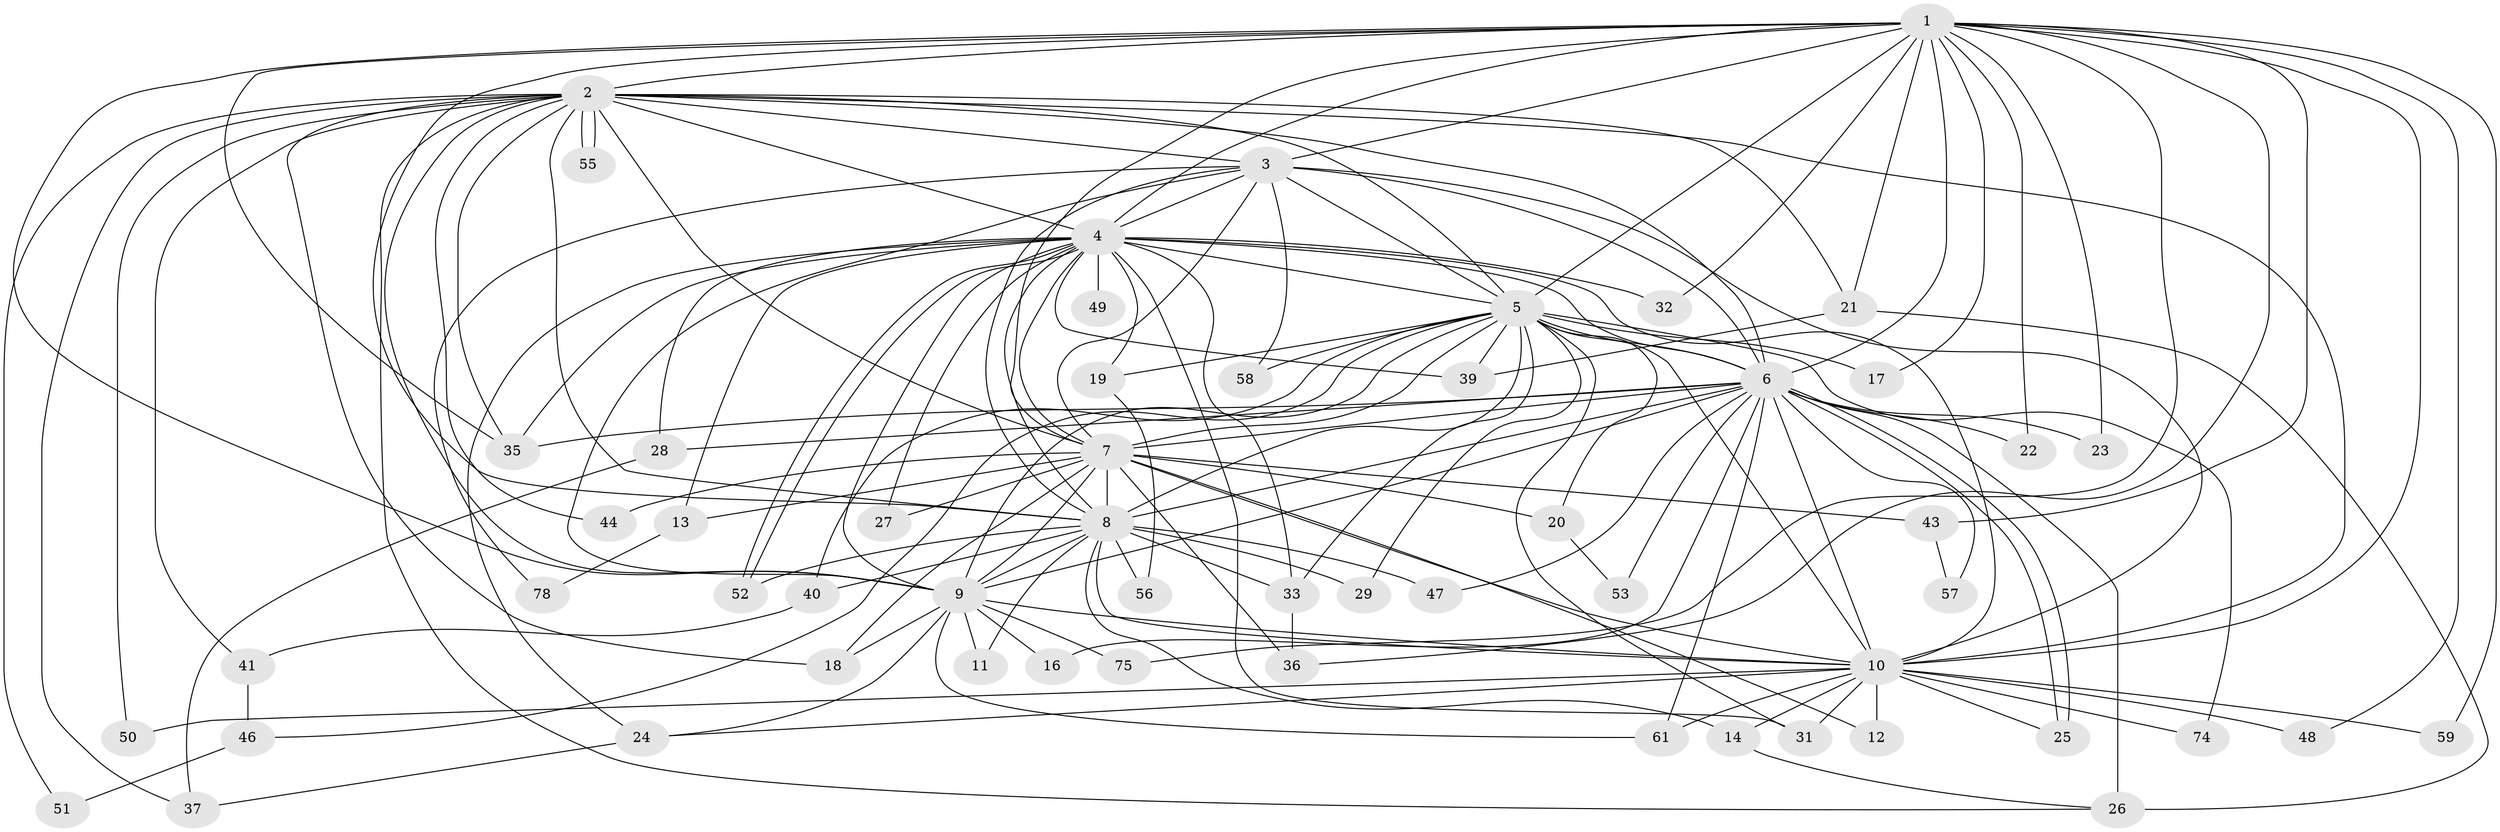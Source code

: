 // original degree distribution, {20: 0.025, 21: 0.025, 11: 0.0125, 23: 0.025, 18: 0.0125, 19: 0.0125, 16: 0.0125, 2: 0.5375, 3: 0.25, 7: 0.0125, 5: 0.0125, 4: 0.0625}
// Generated by graph-tools (version 1.1) at 2025/17/03/04/25 18:17:20]
// undirected, 56 vertices, 150 edges
graph export_dot {
graph [start="1"]
  node [color=gray90,style=filled];
  1;
  2;
  3;
  4 [super="+62+72+80+30+15+34+54"];
  5;
  6;
  7;
  8 [super="+38+70"];
  9;
  10;
  11;
  12;
  13;
  14;
  16;
  17;
  18 [super="+63"];
  19;
  20;
  21;
  22;
  23;
  24;
  25 [super="+45"];
  26 [super="+60+71"];
  27;
  28;
  29;
  31 [super="+73"];
  32 [super="+69"];
  33 [super="+77"];
  35 [super="+67"];
  36;
  37 [super="+42"];
  39 [super="+68+76"];
  40;
  41;
  43;
  44;
  46;
  47;
  48;
  49;
  50;
  51;
  52;
  53;
  55;
  56;
  57;
  58;
  59;
  61 [super="+64"];
  74;
  75;
  78;
  1 -- 2;
  1 -- 3;
  1 -- 4;
  1 -- 5;
  1 -- 6;
  1 -- 7;
  1 -- 8;
  1 -- 9;
  1 -- 10;
  1 -- 17;
  1 -- 21;
  1 -- 22;
  1 -- 23;
  1 -- 32;
  1 -- 35;
  1 -- 36;
  1 -- 43;
  1 -- 48;
  1 -- 59;
  1 -- 75;
  2 -- 3;
  2 -- 4 [weight=2];
  2 -- 5;
  2 -- 6;
  2 -- 7;
  2 -- 8;
  2 -- 9;
  2 -- 10;
  2 -- 18;
  2 -- 21;
  2 -- 26;
  2 -- 35;
  2 -- 41;
  2 -- 44;
  2 -- 50;
  2 -- 51;
  2 -- 55;
  2 -- 55;
  2 -- 37;
  3 -- 4;
  3 -- 5;
  3 -- 6;
  3 -- 7;
  3 -- 8;
  3 -- 9;
  3 -- 10;
  3 -- 58;
  3 -- 78;
  4 -- 5 [weight=2];
  4 -- 6 [weight=2];
  4 -- 7;
  4 -- 8 [weight=2];
  4 -- 9;
  4 -- 10 [weight=2];
  4 -- 13;
  4 -- 19;
  4 -- 32 [weight=2];
  4 -- 52;
  4 -- 52;
  4 -- 39;
  4 -- 31;
  4 -- 49 [weight=2];
  4 -- 35;
  4 -- 27;
  4 -- 28;
  4 -- 24;
  4 -- 33;
  5 -- 6;
  5 -- 7;
  5 -- 8;
  5 -- 9;
  5 -- 10;
  5 -- 17;
  5 -- 19;
  5 -- 20;
  5 -- 29;
  5 -- 31;
  5 -- 33;
  5 -- 39;
  5 -- 40;
  5 -- 46;
  5 -- 58;
  5 -- 74;
  6 -- 7;
  6 -- 8;
  6 -- 9;
  6 -- 10;
  6 -- 16;
  6 -- 22;
  6 -- 23;
  6 -- 25;
  6 -- 25;
  6 -- 26 [weight=2];
  6 -- 28;
  6 -- 47;
  6 -- 53;
  6 -- 57;
  6 -- 35;
  6 -- 61;
  7 -- 8 [weight=2];
  7 -- 9;
  7 -- 10;
  7 -- 12;
  7 -- 13;
  7 -- 20;
  7 -- 27;
  7 -- 36;
  7 -- 43;
  7 -- 44;
  7 -- 18;
  8 -- 9 [weight=2];
  8 -- 10;
  8 -- 11;
  8 -- 14;
  8 -- 29;
  8 -- 33;
  8 -- 40;
  8 -- 47;
  8 -- 56;
  8 -- 52;
  9 -- 10;
  9 -- 11;
  9 -- 16;
  9 -- 18;
  9 -- 24;
  9 -- 61;
  9 -- 75;
  10 -- 12;
  10 -- 14;
  10 -- 24;
  10 -- 31;
  10 -- 48;
  10 -- 50;
  10 -- 59;
  10 -- 61;
  10 -- 74;
  10 -- 25;
  13 -- 78;
  14 -- 26;
  19 -- 56;
  20 -- 53;
  21 -- 39 [weight=2];
  21 -- 26;
  24 -- 37;
  28 -- 37;
  33 -- 36;
  40 -- 41;
  41 -- 46;
  43 -- 57;
  46 -- 51;
}
